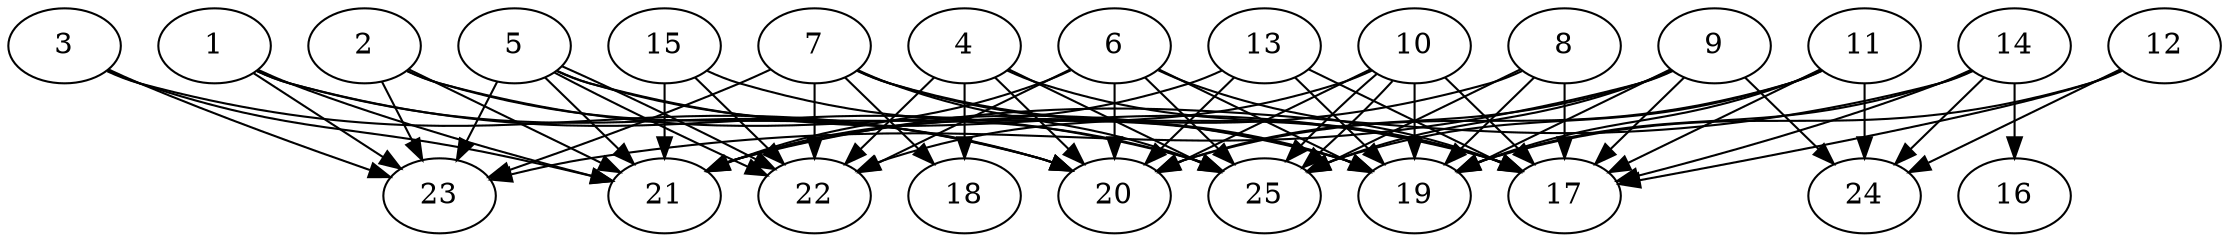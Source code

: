 // DAG automatically generated by daggen at Thu Oct  3 14:00:40 2019
// ./daggen --dot -n 25 --ccr 0.5 --fat 0.9 --regular 0.7 --density 0.7 --mindata 5242880 --maxdata 52428800 
digraph G {
  1 [size="62408704", alpha="0.20", expect_size="31204352"] 
  1 -> 20 [size ="31204352"]
  1 -> 21 [size ="31204352"]
  1 -> 23 [size ="31204352"]
  1 -> 25 [size ="31204352"]
  2 [size="22218752", alpha="0.10", expect_size="11109376"] 
  2 -> 19 [size ="11109376"]
  2 -> 20 [size ="11109376"]
  2 -> 21 [size ="11109376"]
  2 -> 23 [size ="11109376"]
  3 [size="92710912", alpha="0.09", expect_size="46355456"] 
  3 -> 20 [size ="46355456"]
  3 -> 21 [size ="46355456"]
  3 -> 23 [size ="46355456"]
  4 [size="28010496", alpha="0.06", expect_size="14005248"] 
  4 -> 17 [size ="14005248"]
  4 -> 18 [size ="14005248"]
  4 -> 20 [size ="14005248"]
  4 -> 22 [size ="14005248"]
  4 -> 25 [size ="14005248"]
  5 [size="34867200", alpha="0.08", expect_size="17433600"] 
  5 -> 17 [size ="17433600"]
  5 -> 21 [size ="17433600"]
  5 -> 22 [size ="17433600"]
  5 -> 22 [size ="17433600"]
  5 -> 23 [size ="17433600"]
  5 -> 25 [size ="17433600"]
  6 [size="42659840", alpha="0.08", expect_size="21329920"] 
  6 -> 17 [size ="21329920"]
  6 -> 19 [size ="21329920"]
  6 -> 20 [size ="21329920"]
  6 -> 21 [size ="21329920"]
  6 -> 22 [size ="21329920"]
  6 -> 25 [size ="21329920"]
  7 [size="97730560", alpha="0.19", expect_size="48865280"] 
  7 -> 17 [size ="48865280"]
  7 -> 18 [size ="48865280"]
  7 -> 19 [size ="48865280"]
  7 -> 22 [size ="48865280"]
  7 -> 23 [size ="48865280"]
  7 -> 25 [size ="48865280"]
  8 [size="41883648", alpha="0.05", expect_size="20941824"] 
  8 -> 17 [size ="20941824"]
  8 -> 19 [size ="20941824"]
  8 -> 21 [size ="20941824"]
  8 -> 25 [size ="20941824"]
  9 [size="24332288", alpha="0.07", expect_size="12166144"] 
  9 -> 17 [size ="12166144"]
  9 -> 19 [size ="12166144"]
  9 -> 20 [size ="12166144"]
  9 -> 23 [size ="12166144"]
  9 -> 24 [size ="12166144"]
  9 -> 25 [size ="12166144"]
  10 [size="59052032", alpha="0.12", expect_size="29526016"] 
  10 -> 17 [size ="29526016"]
  10 -> 19 [size ="29526016"]
  10 -> 20 [size ="29526016"]
  10 -> 22 [size ="29526016"]
  10 -> 25 [size ="29526016"]
  10 -> 25 [size ="29526016"]
  11 [size="68485120", alpha="0.14", expect_size="34242560"] 
  11 -> 17 [size ="34242560"]
  11 -> 19 [size ="34242560"]
  11 -> 20 [size ="34242560"]
  11 -> 24 [size ="34242560"]
  11 -> 25 [size ="34242560"]
  12 [size="67328000", alpha="0.00", expect_size="33664000"] 
  12 -> 17 [size ="33664000"]
  12 -> 19 [size ="33664000"]
  12 -> 24 [size ="33664000"]
  13 [size="20447232", alpha="0.16", expect_size="10223616"] 
  13 -> 17 [size ="10223616"]
  13 -> 19 [size ="10223616"]
  13 -> 20 [size ="10223616"]
  13 -> 21 [size ="10223616"]
  14 [size="64618496", alpha="0.14", expect_size="32309248"] 
  14 -> 16 [size ="32309248"]
  14 -> 17 [size ="32309248"]
  14 -> 19 [size ="32309248"]
  14 -> 21 [size ="32309248"]
  14 -> 24 [size ="32309248"]
  15 [size="92661760", alpha="0.07", expect_size="46330880"] 
  15 -> 19 [size ="46330880"]
  15 -> 21 [size ="46330880"]
  15 -> 22 [size ="46330880"]
  16 [size="33814528", alpha="0.13", expect_size="16907264"] 
  17 [size="72306688", alpha="0.06", expect_size="36153344"] 
  18 [size="67311616", alpha="0.00", expect_size="33655808"] 
  19 [size="89399296", alpha="0.07", expect_size="44699648"] 
  20 [size="25923584", alpha="0.03", expect_size="12961792"] 
  21 [size="80902144", alpha="0.11", expect_size="40451072"] 
  22 [size="51412992", alpha="0.00", expect_size="25706496"] 
  23 [size="53620736", alpha="0.08", expect_size="26810368"] 
  24 [size="34295808", alpha="0.19", expect_size="17147904"] 
  25 [size="98082816", alpha="0.15", expect_size="49041408"] 
}
